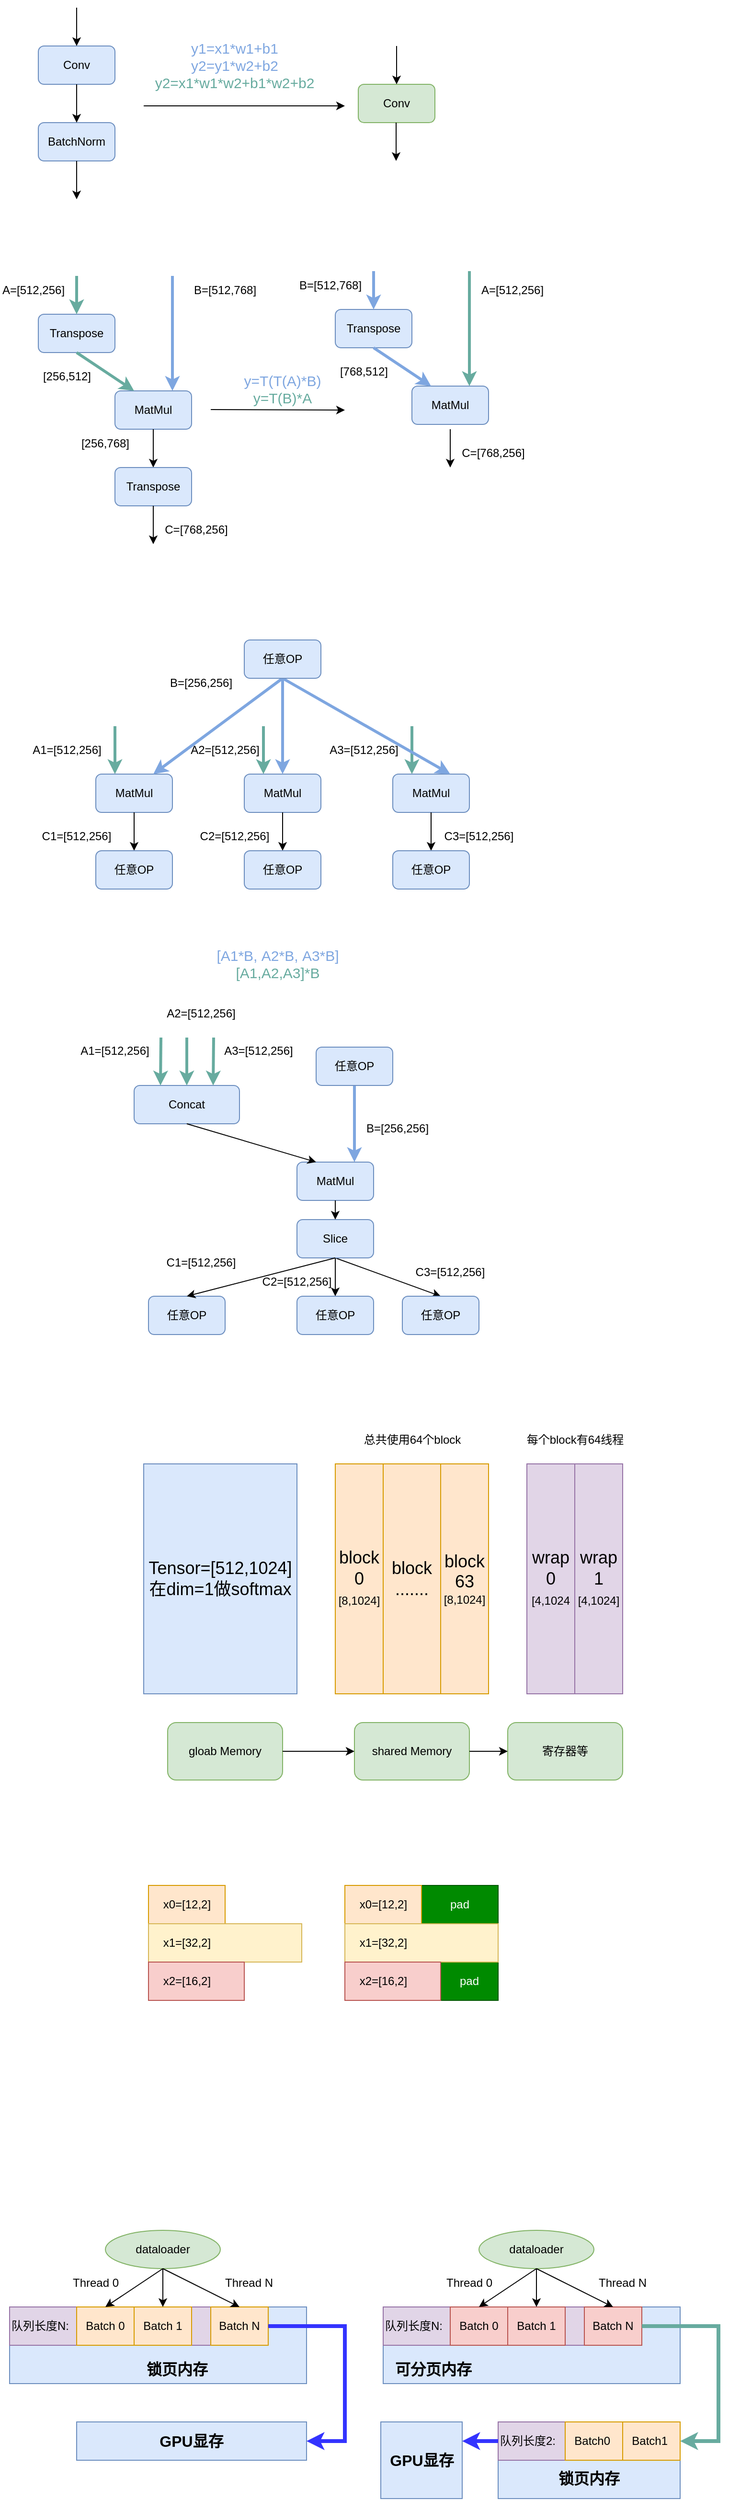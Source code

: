 <mxfile version="24.7.6">
  <diagram name="第 1 页" id="ZqgX4_-8nfEaSiUKN6Zx">
    <mxGraphModel dx="1050" dy="530" grid="1" gridSize="10" guides="1" tooltips="1" connect="1" arrows="1" fold="1" page="1" pageScale="1" pageWidth="827" pageHeight="1169" math="0" shadow="0">
      <root>
        <mxCell id="0" />
        <mxCell id="1" parent="0" />
        <mxCell id="45_28ugQ_Ss6l7HPSdLf-192" value="&lt;div&gt;&lt;b style=&quot;font-size: 16px;&quot;&gt;&lt;br&gt;&lt;/b&gt;&lt;/div&gt;&lt;b style=&quot;font-size: 16px;&quot;&gt;&lt;div&gt;&lt;b style=&quot;background-color: initial;&quot;&gt;&lt;br&gt;&lt;/b&gt;&lt;/div&gt;&lt;div&gt;&lt;b style=&quot;background-color: initial;&quot;&gt;锁页内存&lt;/b&gt;&lt;br&gt;&lt;/div&gt;&lt;/b&gt;" style="rounded=0;whiteSpace=wrap;html=1;fillColor=#dae8fc;strokeColor=#6c8ebf;" vertex="1" parent="1">
          <mxGeometry x="560" y="2600" width="190" height="80" as="geometry" />
        </mxCell>
        <mxCell id="45_28ugQ_Ss6l7HPSdLf-198" value="队列长度2:" style="rounded=0;whiteSpace=wrap;html=1;align=left;fillColor=#e1d5e7;strokeColor=#9673a6;" vertex="1" parent="1">
          <mxGeometry x="560" y="2600" width="190" height="40" as="geometry" />
        </mxCell>
        <mxCell id="45_28ugQ_Ss6l7HPSdLf-181" value="" style="rounded=0;whiteSpace=wrap;html=1;fillColor=#dae8fc;strokeColor=#6c8ebf;" vertex="1" parent="1">
          <mxGeometry x="440" y="2480" width="310" height="80" as="geometry" />
        </mxCell>
        <mxCell id="45_28ugQ_Ss6l7HPSdLf-197" value="队列长度N:" style="rounded=0;whiteSpace=wrap;html=1;align=left;fillColor=#e1d5e7;strokeColor=#9673a6;" vertex="1" parent="1">
          <mxGeometry x="440" y="2480" width="270" height="40" as="geometry" />
        </mxCell>
        <mxCell id="45_28ugQ_Ss6l7HPSdLf-170" value="" style="rounded=0;whiteSpace=wrap;html=1;fillColor=#dae8fc;strokeColor=#6c8ebf;" vertex="1" parent="1">
          <mxGeometry x="50" y="2480" width="310" height="80" as="geometry" />
        </mxCell>
        <mxCell id="45_28ugQ_Ss6l7HPSdLf-196" value="队列长度N:" style="rounded=0;whiteSpace=wrap;html=1;align=left;fillColor=#e1d5e7;strokeColor=#9673a6;" vertex="1" parent="1">
          <mxGeometry x="50" y="2480" width="270" height="40" as="geometry" />
        </mxCell>
        <mxCell id="45_28ugQ_Ss6l7HPSdLf-3" value="Conv" style="rounded=1;whiteSpace=wrap;html=1;fillColor=#dae8fc;strokeColor=#6c8ebf;" vertex="1" parent="1">
          <mxGeometry x="80" y="120" width="80" height="40" as="geometry" />
        </mxCell>
        <mxCell id="45_28ugQ_Ss6l7HPSdLf-4" value="BatchNorm" style="rounded=1;whiteSpace=wrap;html=1;fillColor=#dae8fc;strokeColor=#6c8ebf;" vertex="1" parent="1">
          <mxGeometry x="80" y="200" width="80" height="40" as="geometry" />
        </mxCell>
        <mxCell id="45_28ugQ_Ss6l7HPSdLf-6" value="" style="endArrow=classic;html=1;rounded=0;entryX=0.5;entryY=0;entryDx=0;entryDy=0;" edge="1" parent="1" target="45_28ugQ_Ss6l7HPSdLf-3">
          <mxGeometry width="50" height="50" relative="1" as="geometry">
            <mxPoint x="120" y="80" as="sourcePoint" />
            <mxPoint x="440" y="250" as="targetPoint" />
          </mxGeometry>
        </mxCell>
        <mxCell id="45_28ugQ_Ss6l7HPSdLf-7" value="" style="endArrow=classic;html=1;rounded=0;entryX=0.5;entryY=0;entryDx=0;entryDy=0;exitX=0.5;exitY=1;exitDx=0;exitDy=0;" edge="1" parent="1" source="45_28ugQ_Ss6l7HPSdLf-3" target="45_28ugQ_Ss6l7HPSdLf-4">
          <mxGeometry width="50" height="50" relative="1" as="geometry">
            <mxPoint x="130" y="90" as="sourcePoint" />
            <mxPoint x="130" y="130" as="targetPoint" />
          </mxGeometry>
        </mxCell>
        <mxCell id="45_28ugQ_Ss6l7HPSdLf-8" value="" style="endArrow=classic;html=1;rounded=0;exitX=0.5;exitY=1;exitDx=0;exitDy=0;" edge="1" parent="1" source="45_28ugQ_Ss6l7HPSdLf-4">
          <mxGeometry width="50" height="50" relative="1" as="geometry">
            <mxPoint x="130" y="170" as="sourcePoint" />
            <mxPoint x="120" y="280" as="targetPoint" />
          </mxGeometry>
        </mxCell>
        <mxCell id="45_28ugQ_Ss6l7HPSdLf-9" value="&lt;font color=&quot;#7ea6e0&quot; style=&quot;font-size: 15px;&quot;&gt;y1=x1*w1+b1&lt;/font&gt;&lt;div style=&quot;font-size: 15px;&quot;&gt;&lt;font color=&quot;#7ea6e0&quot; style=&quot;font-size: 15px;&quot;&gt;y2=y1*w2+b2&lt;/font&gt;&lt;/div&gt;&lt;div style=&quot;font-size: 15px;&quot;&gt;&lt;font color=&quot;#67ab9f&quot; style=&quot;font-size: 15px;&quot;&gt;y2=x1*w1*w2+b1*w2+b2&lt;/font&gt;&lt;/div&gt;" style="text;html=1;align=center;verticalAlign=middle;whiteSpace=wrap;rounded=0;" vertex="1" parent="1">
          <mxGeometry x="190" y="102.5" width="190" height="75" as="geometry" />
        </mxCell>
        <mxCell id="45_28ugQ_Ss6l7HPSdLf-10" value="" style="endArrow=classic;html=1;rounded=0;" edge="1" parent="1">
          <mxGeometry width="50" height="50" relative="1" as="geometry">
            <mxPoint x="190" y="182.5" as="sourcePoint" />
            <mxPoint x="400" y="182.5" as="targetPoint" />
          </mxGeometry>
        </mxCell>
        <mxCell id="45_28ugQ_Ss6l7HPSdLf-11" value="Conv" style="rounded=1;whiteSpace=wrap;html=1;fillColor=#d5e8d4;strokeColor=#82b366;" vertex="1" parent="1">
          <mxGeometry x="414" y="160" width="80" height="40" as="geometry" />
        </mxCell>
        <mxCell id="45_28ugQ_Ss6l7HPSdLf-12" value="" style="endArrow=classic;html=1;rounded=0;entryX=0.5;entryY=0;entryDx=0;entryDy=0;" edge="1" parent="1" target="45_28ugQ_Ss6l7HPSdLf-11">
          <mxGeometry width="50" height="50" relative="1" as="geometry">
            <mxPoint x="454" y="120" as="sourcePoint" />
            <mxPoint x="774" y="290" as="targetPoint" />
            <Array as="points" />
          </mxGeometry>
        </mxCell>
        <mxCell id="45_28ugQ_Ss6l7HPSdLf-13" value="" style="endArrow=classic;html=1;rounded=0;entryX=0.5;entryY=0;entryDx=0;entryDy=0;exitX=0.5;exitY=1;exitDx=0;exitDy=0;" edge="1" parent="1">
          <mxGeometry width="50" height="50" relative="1" as="geometry">
            <mxPoint x="453.5" y="200" as="sourcePoint" />
            <mxPoint x="453.5" y="240" as="targetPoint" />
          </mxGeometry>
        </mxCell>
        <mxCell id="45_28ugQ_Ss6l7HPSdLf-14" value="Transpose" style="rounded=1;whiteSpace=wrap;html=1;fillColor=#dae8fc;strokeColor=#6c8ebf;" vertex="1" parent="1">
          <mxGeometry x="80" y="400" width="80" height="40" as="geometry" />
        </mxCell>
        <mxCell id="45_28ugQ_Ss6l7HPSdLf-15" value="MatMul" style="rounded=1;whiteSpace=wrap;html=1;fillColor=#dae8fc;strokeColor=#6c8ebf;" vertex="1" parent="1">
          <mxGeometry x="160" y="480" width="80" height="40" as="geometry" />
        </mxCell>
        <mxCell id="45_28ugQ_Ss6l7HPSdLf-16" value="" style="endArrow=classic;html=1;rounded=0;entryX=0.5;entryY=0;entryDx=0;entryDy=0;strokeWidth=3;strokeColor=#67AB9F;" edge="1" parent="1" target="45_28ugQ_Ss6l7HPSdLf-14">
          <mxGeometry width="50" height="50" relative="1" as="geometry">
            <mxPoint x="120" y="360" as="sourcePoint" />
            <mxPoint x="110" y="320" as="targetPoint" />
          </mxGeometry>
        </mxCell>
        <mxCell id="45_28ugQ_Ss6l7HPSdLf-17" value="A=[512,256]" style="text;html=1;align=center;verticalAlign=middle;whiteSpace=wrap;rounded=0;" vertex="1" parent="1">
          <mxGeometry x="40" y="360" width="70" height="30" as="geometry" />
        </mxCell>
        <mxCell id="45_28ugQ_Ss6l7HPSdLf-18" value="" style="endArrow=classic;html=1;rounded=0;exitX=0.5;exitY=1;exitDx=0;exitDy=0;entryX=0.25;entryY=0;entryDx=0;entryDy=0;strokeWidth=3;strokeColor=#67AB9F;" edge="1" parent="1" source="45_28ugQ_Ss6l7HPSdLf-14" target="45_28ugQ_Ss6l7HPSdLf-15">
          <mxGeometry width="50" height="50" relative="1" as="geometry">
            <mxPoint x="390" y="500" as="sourcePoint" />
            <mxPoint x="440" y="450" as="targetPoint" />
          </mxGeometry>
        </mxCell>
        <mxCell id="45_28ugQ_Ss6l7HPSdLf-19" value="[256,512]" style="text;html=1;align=center;verticalAlign=middle;whiteSpace=wrap;rounded=0;" vertex="1" parent="1">
          <mxGeometry x="80" y="450" width="60" height="30" as="geometry" />
        </mxCell>
        <mxCell id="45_28ugQ_Ss6l7HPSdLf-20" value="" style="endArrow=classic;html=1;rounded=0;entryX=0.75;entryY=0;entryDx=0;entryDy=0;strokeWidth=3;strokeColor=#7EA6E0;" edge="1" parent="1" target="45_28ugQ_Ss6l7HPSdLf-15">
          <mxGeometry width="50" height="50" relative="1" as="geometry">
            <mxPoint x="220" y="360" as="sourcePoint" />
            <mxPoint x="440" y="450" as="targetPoint" />
          </mxGeometry>
        </mxCell>
        <mxCell id="45_28ugQ_Ss6l7HPSdLf-22" value="B=[512,768]" style="text;html=1;align=center;verticalAlign=middle;whiteSpace=wrap;rounded=0;" vertex="1" parent="1">
          <mxGeometry x="240" y="360" width="70" height="30" as="geometry" />
        </mxCell>
        <mxCell id="45_28ugQ_Ss6l7HPSdLf-23" value="" style="endArrow=classic;html=1;rounded=0;" edge="1" parent="1">
          <mxGeometry width="50" height="50" relative="1" as="geometry">
            <mxPoint x="200" y="520" as="sourcePoint" />
            <mxPoint x="200" y="560" as="targetPoint" />
          </mxGeometry>
        </mxCell>
        <mxCell id="45_28ugQ_Ss6l7HPSdLf-24" value="Transpose" style="rounded=1;whiteSpace=wrap;html=1;fillColor=#dae8fc;strokeColor=#6c8ebf;" vertex="1" parent="1">
          <mxGeometry x="160" y="560" width="80" height="40" as="geometry" />
        </mxCell>
        <mxCell id="45_28ugQ_Ss6l7HPSdLf-25" value="" style="endArrow=classic;html=1;rounded=0;exitX=0.5;exitY=1;exitDx=0;exitDy=0;" edge="1" parent="1" source="45_28ugQ_Ss6l7HPSdLf-24">
          <mxGeometry width="50" height="50" relative="1" as="geometry">
            <mxPoint x="130" y="370" as="sourcePoint" />
            <mxPoint x="200" y="640" as="targetPoint" />
          </mxGeometry>
        </mxCell>
        <mxCell id="45_28ugQ_Ss6l7HPSdLf-26" value="C=[768,256]" style="text;html=1;align=center;verticalAlign=middle;whiteSpace=wrap;rounded=0;" vertex="1" parent="1">
          <mxGeometry x="210" y="610" width="70" height="30" as="geometry" />
        </mxCell>
        <mxCell id="45_28ugQ_Ss6l7HPSdLf-27" value="[256,768]" style="text;html=1;align=center;verticalAlign=middle;whiteSpace=wrap;rounded=0;" vertex="1" parent="1">
          <mxGeometry x="120" y="520" width="60" height="30" as="geometry" />
        </mxCell>
        <mxCell id="45_28ugQ_Ss6l7HPSdLf-28" value="&lt;font color=&quot;#7ea6e0&quot;&gt;&lt;span style=&quot;font-size: 15px;&quot;&gt;y=T(T(A)*B)&lt;/span&gt;&lt;/font&gt;&lt;br&gt;&lt;div style=&quot;font-size: 15px;&quot;&gt;&lt;font color=&quot;#67ab9f&quot;&gt;y=T(B)*A&lt;/font&gt;&lt;/div&gt;" style="text;html=1;align=center;verticalAlign=middle;whiteSpace=wrap;rounded=0;" vertex="1" parent="1">
          <mxGeometry x="240" y="440" width="190" height="75" as="geometry" />
        </mxCell>
        <mxCell id="45_28ugQ_Ss6l7HPSdLf-29" value="" style="endArrow=classic;html=1;rounded=0;" edge="1" parent="1">
          <mxGeometry width="50" height="50" relative="1" as="geometry">
            <mxPoint x="260" y="499.5" as="sourcePoint" />
            <mxPoint x="400" y="500" as="targetPoint" />
          </mxGeometry>
        </mxCell>
        <mxCell id="45_28ugQ_Ss6l7HPSdLf-30" value="Transpose" style="rounded=1;whiteSpace=wrap;html=1;fillColor=#dae8fc;strokeColor=#6c8ebf;" vertex="1" parent="1">
          <mxGeometry x="390" y="395" width="80" height="40" as="geometry" />
        </mxCell>
        <mxCell id="45_28ugQ_Ss6l7HPSdLf-31" value="MatMul" style="rounded=1;whiteSpace=wrap;html=1;fillColor=#dae8fc;strokeColor=#6c8ebf;" vertex="1" parent="1">
          <mxGeometry x="470" y="475" width="80" height="40" as="geometry" />
        </mxCell>
        <mxCell id="45_28ugQ_Ss6l7HPSdLf-32" value="" style="endArrow=classic;html=1;rounded=0;entryX=0.5;entryY=0;entryDx=0;entryDy=0;strokeWidth=3;strokeColor=#7EA6E0;" edge="1" parent="1" target="45_28ugQ_Ss6l7HPSdLf-30">
          <mxGeometry width="50" height="50" relative="1" as="geometry">
            <mxPoint x="430" y="355" as="sourcePoint" />
            <mxPoint x="420" y="315" as="targetPoint" />
          </mxGeometry>
        </mxCell>
        <mxCell id="45_28ugQ_Ss6l7HPSdLf-33" value="B=[512,768]" style="text;html=1;align=center;verticalAlign=middle;whiteSpace=wrap;rounded=0;" vertex="1" parent="1">
          <mxGeometry x="350" y="355" width="70" height="30" as="geometry" />
        </mxCell>
        <mxCell id="45_28ugQ_Ss6l7HPSdLf-34" value="" style="endArrow=classic;html=1;rounded=0;exitX=0.5;exitY=1;exitDx=0;exitDy=0;entryX=0.25;entryY=0;entryDx=0;entryDy=0;strokeWidth=3;strokeColor=#7EA6E0;" edge="1" parent="1" source="45_28ugQ_Ss6l7HPSdLf-30" target="45_28ugQ_Ss6l7HPSdLf-31">
          <mxGeometry width="50" height="50" relative="1" as="geometry">
            <mxPoint x="700" y="495" as="sourcePoint" />
            <mxPoint x="750" y="445" as="targetPoint" />
          </mxGeometry>
        </mxCell>
        <mxCell id="45_28ugQ_Ss6l7HPSdLf-35" value="[768,512]" style="text;html=1;align=center;verticalAlign=middle;whiteSpace=wrap;rounded=0;" vertex="1" parent="1">
          <mxGeometry x="390" y="445" width="60" height="30" as="geometry" />
        </mxCell>
        <mxCell id="45_28ugQ_Ss6l7HPSdLf-36" value="" style="endArrow=classic;html=1;rounded=0;entryX=0.75;entryY=0;entryDx=0;entryDy=0;strokeWidth=3;strokeColor=#67AB9F;" edge="1" parent="1" target="45_28ugQ_Ss6l7HPSdLf-31">
          <mxGeometry width="50" height="50" relative="1" as="geometry">
            <mxPoint x="530" y="355" as="sourcePoint" />
            <mxPoint x="750" y="445" as="targetPoint" />
          </mxGeometry>
        </mxCell>
        <mxCell id="45_28ugQ_Ss6l7HPSdLf-37" value="A=[512,256]" style="text;html=1;align=center;verticalAlign=middle;whiteSpace=wrap;rounded=0;" vertex="1" parent="1">
          <mxGeometry x="540" y="360" width="70" height="30" as="geometry" />
        </mxCell>
        <mxCell id="45_28ugQ_Ss6l7HPSdLf-38" value="" style="endArrow=classic;html=1;rounded=0;exitX=0.5;exitY=1;exitDx=0;exitDy=0;" edge="1" parent="1">
          <mxGeometry width="50" height="50" relative="1" as="geometry">
            <mxPoint x="510" y="520" as="sourcePoint" />
            <mxPoint x="510" y="560" as="targetPoint" />
          </mxGeometry>
        </mxCell>
        <mxCell id="45_28ugQ_Ss6l7HPSdLf-39" value="C=[768,256]" style="text;html=1;align=center;verticalAlign=middle;whiteSpace=wrap;rounded=0;" vertex="1" parent="1">
          <mxGeometry x="520" y="530" width="70" height="30" as="geometry" />
        </mxCell>
        <mxCell id="45_28ugQ_Ss6l7HPSdLf-70" value="&lt;div style=&quot;font-size: 15px;&quot;&gt;&lt;font color=&quot;#7ea6e0&quot;&gt;[A1*B,&amp;nbsp;&lt;span style=&quot;background-color: initial;&quot;&gt;A2*B,&amp;nbsp;&lt;/span&gt;&lt;span style=&quot;background-color: initial;&quot;&gt;A3*B]&lt;/span&gt;&lt;/font&gt;&lt;/div&gt;&lt;div style=&quot;font-size: 15px;&quot;&gt;&lt;span style=&quot;background-color: initial;&quot;&gt;&lt;font color=&quot;#67ab9f&quot;&gt;[A1,A2,A3]*B&lt;/font&gt;&lt;/span&gt;&lt;/div&gt;" style="text;html=1;align=center;verticalAlign=middle;whiteSpace=wrap;rounded=0;" vertex="1" parent="1">
          <mxGeometry x="235" y="1040" width="190" height="75" as="geometry" />
        </mxCell>
        <mxCell id="45_28ugQ_Ss6l7HPSdLf-109" value="" style="group" vertex="1" connectable="0" parent="1">
          <mxGeometry x="70" y="740" width="510" height="260" as="geometry" />
        </mxCell>
        <mxCell id="45_28ugQ_Ss6l7HPSdLf-41" value="MatMul" style="rounded=1;whiteSpace=wrap;html=1;fillColor=#dae8fc;strokeColor=#6c8ebf;" vertex="1" parent="45_28ugQ_Ss6l7HPSdLf-109">
          <mxGeometry x="70" y="140" width="80" height="40" as="geometry" />
        </mxCell>
        <mxCell id="45_28ugQ_Ss6l7HPSdLf-42" value="" style="endArrow=classic;html=1;rounded=0;entryX=0.25;entryY=0;entryDx=0;entryDy=0;strokeWidth=3;strokeColor=#67AB9F;" edge="1" parent="45_28ugQ_Ss6l7HPSdLf-109" target="45_28ugQ_Ss6l7HPSdLf-41">
          <mxGeometry width="50" height="50" relative="1" as="geometry">
            <mxPoint x="90" y="90" as="sourcePoint" />
            <mxPoint x="350" y="110" as="targetPoint" />
          </mxGeometry>
        </mxCell>
        <mxCell id="45_28ugQ_Ss6l7HPSdLf-43" value="" style="endArrow=classic;html=1;rounded=0;entryX=0.75;entryY=0;entryDx=0;entryDy=0;strokeWidth=3;strokeColor=#7EA6E0;exitX=0.5;exitY=1;exitDx=0;exitDy=0;" edge="1" parent="45_28ugQ_Ss6l7HPSdLf-109" target="45_28ugQ_Ss6l7HPSdLf-41" source="45_28ugQ_Ss6l7HPSdLf-76">
          <mxGeometry width="50" height="50" relative="1" as="geometry">
            <mxPoint x="260" y="41" as="sourcePoint" />
            <mxPoint x="350" y="110" as="targetPoint" />
          </mxGeometry>
        </mxCell>
        <mxCell id="45_28ugQ_Ss6l7HPSdLf-44" value="A1=[512,256]" style="text;html=1;align=center;verticalAlign=middle;whiteSpace=wrap;rounded=0;" vertex="1" parent="45_28ugQ_Ss6l7HPSdLf-109">
          <mxGeometry y="100" width="80" height="30" as="geometry" />
        </mxCell>
        <mxCell id="45_28ugQ_Ss6l7HPSdLf-45" value="B=[256,256]" style="text;html=1;align=center;verticalAlign=middle;whiteSpace=wrap;rounded=0;" vertex="1" parent="45_28ugQ_Ss6l7HPSdLf-109">
          <mxGeometry x="140" y="30" width="80" height="30" as="geometry" />
        </mxCell>
        <mxCell id="45_28ugQ_Ss6l7HPSdLf-46" value="" style="endArrow=classic;html=1;rounded=0;exitX=0.5;exitY=1;exitDx=0;exitDy=0;" edge="1" parent="45_28ugQ_Ss6l7HPSdLf-109" source="45_28ugQ_Ss6l7HPSdLf-41">
          <mxGeometry width="50" height="50" relative="1" as="geometry">
            <mxPoint x="90" y="260" as="sourcePoint" />
            <mxPoint x="110" y="220" as="targetPoint" />
          </mxGeometry>
        </mxCell>
        <mxCell id="45_28ugQ_Ss6l7HPSdLf-54" value="C1=[512,256]" style="text;html=1;align=center;verticalAlign=middle;whiteSpace=wrap;rounded=0;" vertex="1" parent="45_28ugQ_Ss6l7HPSdLf-109">
          <mxGeometry x="10" y="190" width="80" height="30" as="geometry" />
        </mxCell>
        <mxCell id="45_28ugQ_Ss6l7HPSdLf-56" value="MatMul" style="rounded=1;whiteSpace=wrap;html=1;fillColor=#dae8fc;strokeColor=#6c8ebf;" vertex="1" parent="45_28ugQ_Ss6l7HPSdLf-109">
          <mxGeometry x="225" y="140" width="80" height="40" as="geometry" />
        </mxCell>
        <mxCell id="45_28ugQ_Ss6l7HPSdLf-57" value="" style="endArrow=classic;html=1;rounded=0;entryX=0.25;entryY=0;entryDx=0;entryDy=0;strokeWidth=3;strokeColor=#67AB9F;" edge="1" parent="45_28ugQ_Ss6l7HPSdLf-109" target="45_28ugQ_Ss6l7HPSdLf-56">
          <mxGeometry width="50" height="50" relative="1" as="geometry">
            <mxPoint x="245" y="90" as="sourcePoint" />
            <mxPoint x="505" y="110" as="targetPoint" />
          </mxGeometry>
        </mxCell>
        <mxCell id="45_28ugQ_Ss6l7HPSdLf-58" value="" style="endArrow=classic;html=1;rounded=0;strokeWidth=3;strokeColor=#7EA6E0;exitX=0.5;exitY=1;exitDx=0;exitDy=0;entryX=0.5;entryY=0;entryDx=0;entryDy=0;" edge="1" parent="45_28ugQ_Ss6l7HPSdLf-109" target="45_28ugQ_Ss6l7HPSdLf-56" source="45_28ugQ_Ss6l7HPSdLf-76">
          <mxGeometry width="50" height="50" relative="1" as="geometry">
            <mxPoint x="285" y="90" as="sourcePoint" />
            <mxPoint x="280" y="130" as="targetPoint" />
          </mxGeometry>
        </mxCell>
        <mxCell id="45_28ugQ_Ss6l7HPSdLf-59" value="A2=[512,256]" style="text;html=1;align=center;verticalAlign=middle;whiteSpace=wrap;rounded=0;" vertex="1" parent="45_28ugQ_Ss6l7HPSdLf-109">
          <mxGeometry x="165" y="100" width="80" height="30" as="geometry" />
        </mxCell>
        <mxCell id="45_28ugQ_Ss6l7HPSdLf-61" value="" style="endArrow=classic;html=1;rounded=0;exitX=0.5;exitY=1;exitDx=0;exitDy=0;" edge="1" parent="45_28ugQ_Ss6l7HPSdLf-109" source="45_28ugQ_Ss6l7HPSdLf-56">
          <mxGeometry width="50" height="50" relative="1" as="geometry">
            <mxPoint x="245" y="260" as="sourcePoint" />
            <mxPoint x="265" y="220" as="targetPoint" />
          </mxGeometry>
        </mxCell>
        <mxCell id="45_28ugQ_Ss6l7HPSdLf-62" value="C2=[512,256]" style="text;html=1;align=center;verticalAlign=middle;whiteSpace=wrap;rounded=0;" vertex="1" parent="45_28ugQ_Ss6l7HPSdLf-109">
          <mxGeometry x="175" y="190" width="80" height="30" as="geometry" />
        </mxCell>
        <mxCell id="45_28ugQ_Ss6l7HPSdLf-63" value="MatMul" style="rounded=1;whiteSpace=wrap;html=1;fillColor=#dae8fc;strokeColor=#6c8ebf;" vertex="1" parent="45_28ugQ_Ss6l7HPSdLf-109">
          <mxGeometry x="380" y="140" width="80" height="40" as="geometry" />
        </mxCell>
        <mxCell id="45_28ugQ_Ss6l7HPSdLf-64" value="" style="endArrow=classic;html=1;rounded=0;entryX=0.25;entryY=0;entryDx=0;entryDy=0;strokeWidth=3;strokeColor=#67AB9F;" edge="1" parent="45_28ugQ_Ss6l7HPSdLf-109" target="45_28ugQ_Ss6l7HPSdLf-63">
          <mxGeometry width="50" height="50" relative="1" as="geometry">
            <mxPoint x="400" y="90" as="sourcePoint" />
            <mxPoint x="660" y="110" as="targetPoint" />
          </mxGeometry>
        </mxCell>
        <mxCell id="45_28ugQ_Ss6l7HPSdLf-65" value="" style="endArrow=classic;html=1;rounded=0;entryX=0.75;entryY=0;entryDx=0;entryDy=0;strokeWidth=3;strokeColor=#7EA6E0;exitX=0.5;exitY=1;exitDx=0;exitDy=0;" edge="1" parent="45_28ugQ_Ss6l7HPSdLf-109" target="45_28ugQ_Ss6l7HPSdLf-63" source="45_28ugQ_Ss6l7HPSdLf-76">
          <mxGeometry width="50" height="50" relative="1" as="geometry">
            <mxPoint x="450" y="90" as="sourcePoint" />
            <mxPoint x="670" y="110" as="targetPoint" />
          </mxGeometry>
        </mxCell>
        <mxCell id="45_28ugQ_Ss6l7HPSdLf-66" value="A3=[512,256]" style="text;html=1;align=center;verticalAlign=middle;whiteSpace=wrap;rounded=0;" vertex="1" parent="45_28ugQ_Ss6l7HPSdLf-109">
          <mxGeometry x="310" y="100" width="80" height="30" as="geometry" />
        </mxCell>
        <mxCell id="45_28ugQ_Ss6l7HPSdLf-68" value="" style="endArrow=classic;html=1;rounded=0;exitX=0.5;exitY=1;exitDx=0;exitDy=0;entryX=0.5;entryY=0;entryDx=0;entryDy=0;" edge="1" parent="45_28ugQ_Ss6l7HPSdLf-109" source="45_28ugQ_Ss6l7HPSdLf-63" target="45_28ugQ_Ss6l7HPSdLf-75">
          <mxGeometry width="50" height="50" relative="1" as="geometry">
            <mxPoint x="410" y="260" as="sourcePoint" />
            <mxPoint x="430" y="220" as="targetPoint" />
          </mxGeometry>
        </mxCell>
        <mxCell id="45_28ugQ_Ss6l7HPSdLf-69" value="C3=[512,256]" style="text;html=1;align=center;verticalAlign=middle;whiteSpace=wrap;rounded=0;" vertex="1" parent="45_28ugQ_Ss6l7HPSdLf-109">
          <mxGeometry x="430" y="190" width="80" height="30" as="geometry" />
        </mxCell>
        <mxCell id="45_28ugQ_Ss6l7HPSdLf-72" value="任意OP" style="rounded=1;whiteSpace=wrap;html=1;fillColor=#dae8fc;strokeColor=#6c8ebf;" vertex="1" parent="45_28ugQ_Ss6l7HPSdLf-109">
          <mxGeometry x="70" y="220" width="80" height="40" as="geometry" />
        </mxCell>
        <mxCell id="45_28ugQ_Ss6l7HPSdLf-74" value="任意OP" style="rounded=1;whiteSpace=wrap;html=1;fillColor=#dae8fc;strokeColor=#6c8ebf;" vertex="1" parent="45_28ugQ_Ss6l7HPSdLf-109">
          <mxGeometry x="225" y="220" width="80" height="40" as="geometry" />
        </mxCell>
        <mxCell id="45_28ugQ_Ss6l7HPSdLf-75" value="任意OP" style="rounded=1;whiteSpace=wrap;html=1;fillColor=#dae8fc;strokeColor=#6c8ebf;" vertex="1" parent="45_28ugQ_Ss6l7HPSdLf-109">
          <mxGeometry x="380" y="220" width="80" height="40" as="geometry" />
        </mxCell>
        <mxCell id="45_28ugQ_Ss6l7HPSdLf-76" value="任意OP" style="rounded=1;whiteSpace=wrap;html=1;fillColor=#dae8fc;strokeColor=#6c8ebf;" vertex="1" parent="45_28ugQ_Ss6l7HPSdLf-109">
          <mxGeometry x="225" width="80" height="40" as="geometry" />
        </mxCell>
        <mxCell id="45_28ugQ_Ss6l7HPSdLf-110" value="" style="group" vertex="1" connectable="0" parent="1">
          <mxGeometry x="120" y="1115" width="430" height="350" as="geometry" />
        </mxCell>
        <mxCell id="45_28ugQ_Ss6l7HPSdLf-79" value="Concat" style="rounded=1;whiteSpace=wrap;html=1;fillColor=#dae8fc;strokeColor=#6c8ebf;" vertex="1" parent="45_28ugQ_Ss6l7HPSdLf-110">
          <mxGeometry x="60" y="90" width="110" height="40" as="geometry" />
        </mxCell>
        <mxCell id="45_28ugQ_Ss6l7HPSdLf-80" value="" style="endArrow=classic;html=1;rounded=0;entryX=0.25;entryY=0;entryDx=0;entryDy=0;strokeWidth=3;strokeColor=#67AB9F;" edge="1" parent="45_28ugQ_Ss6l7HPSdLf-110" target="45_28ugQ_Ss6l7HPSdLf-79">
          <mxGeometry width="50" height="50" relative="1" as="geometry">
            <mxPoint x="88" y="40" as="sourcePoint" />
            <mxPoint x="380" y="130" as="targetPoint" />
          </mxGeometry>
        </mxCell>
        <mxCell id="45_28ugQ_Ss6l7HPSdLf-82" value="A1=[512,256]" style="text;html=1;align=center;verticalAlign=middle;whiteSpace=wrap;rounded=0;" vertex="1" parent="45_28ugQ_Ss6l7HPSdLf-110">
          <mxGeometry y="39" width="80" height="30" as="geometry" />
        </mxCell>
        <mxCell id="45_28ugQ_Ss6l7HPSdLf-83" value="B=[256,256]" style="text;html=1;align=center;verticalAlign=middle;whiteSpace=wrap;rounded=0;" vertex="1" parent="45_28ugQ_Ss6l7HPSdLf-110">
          <mxGeometry x="295" y="120" width="80" height="30" as="geometry" />
        </mxCell>
        <mxCell id="45_28ugQ_Ss6l7HPSdLf-85" value="C1=[512,256]" style="text;html=1;align=center;verticalAlign=middle;whiteSpace=wrap;rounded=0;" vertex="1" parent="45_28ugQ_Ss6l7HPSdLf-110">
          <mxGeometry x="90" y="260" width="80" height="30" as="geometry" />
        </mxCell>
        <mxCell id="45_28ugQ_Ss6l7HPSdLf-87" value="" style="endArrow=classic;html=1;rounded=0;entryX=0.5;entryY=0;entryDx=0;entryDy=0;strokeWidth=3;strokeColor=#67AB9F;" edge="1" parent="45_28ugQ_Ss6l7HPSdLf-110" target="45_28ugQ_Ss6l7HPSdLf-79">
          <mxGeometry width="50" height="50" relative="1" as="geometry">
            <mxPoint x="115" y="40" as="sourcePoint" />
            <mxPoint x="275" y="160" as="targetPoint" />
          </mxGeometry>
        </mxCell>
        <mxCell id="45_28ugQ_Ss6l7HPSdLf-89" value="A2=[512,256]" style="text;html=1;align=center;verticalAlign=middle;whiteSpace=wrap;rounded=0;" vertex="1" parent="45_28ugQ_Ss6l7HPSdLf-110">
          <mxGeometry x="90" width="80" height="30" as="geometry" />
        </mxCell>
        <mxCell id="45_28ugQ_Ss6l7HPSdLf-90" value="" style="endArrow=classic;html=1;rounded=0;exitX=0.5;exitY=1;exitDx=0;exitDy=0;entryX=0.5;entryY=0;entryDx=0;entryDy=0;" edge="1" parent="45_28ugQ_Ss6l7HPSdLf-110" source="45_28ugQ_Ss6l7HPSdLf-92" target="45_28ugQ_Ss6l7HPSdLf-99">
          <mxGeometry width="50" height="50" relative="1" as="geometry">
            <mxPoint x="285" y="290" as="sourcePoint" />
            <mxPoint x="285" y="330" as="targetPoint" />
          </mxGeometry>
        </mxCell>
        <mxCell id="45_28ugQ_Ss6l7HPSdLf-91" value="C2=[512,256]" style="text;html=1;align=center;verticalAlign=middle;whiteSpace=wrap;rounded=0;" vertex="1" parent="45_28ugQ_Ss6l7HPSdLf-110">
          <mxGeometry x="190" y="280" width="80" height="30" as="geometry" />
        </mxCell>
        <mxCell id="45_28ugQ_Ss6l7HPSdLf-93" value="" style="endArrow=classic;html=1;rounded=0;strokeWidth=3;strokeColor=#67AB9F;entryX=0.75;entryY=0;entryDx=0;entryDy=0;" edge="1" parent="45_28ugQ_Ss6l7HPSdLf-110" target="45_28ugQ_Ss6l7HPSdLf-79">
          <mxGeometry width="50" height="50" relative="1" as="geometry">
            <mxPoint x="143" y="40" as="sourcePoint" />
            <mxPoint x="440" y="160" as="targetPoint" />
          </mxGeometry>
        </mxCell>
        <mxCell id="45_28ugQ_Ss6l7HPSdLf-94" value="" style="endArrow=classic;html=1;rounded=0;entryX=0.75;entryY=0;entryDx=0;entryDy=0;strokeWidth=3;strokeColor=#7EA6E0;exitX=0.5;exitY=1;exitDx=0;exitDy=0;" edge="1" parent="45_28ugQ_Ss6l7HPSdLf-110" source="45_28ugQ_Ss6l7HPSdLf-101" target="45_28ugQ_Ss6l7HPSdLf-102">
          <mxGeometry width="50" height="50" relative="1" as="geometry">
            <mxPoint x="480" y="110" as="sourcePoint" />
            <mxPoint x="700" y="130" as="targetPoint" />
          </mxGeometry>
        </mxCell>
        <mxCell id="45_28ugQ_Ss6l7HPSdLf-95" value="A3=[512,256]" style="text;html=1;align=center;verticalAlign=middle;whiteSpace=wrap;rounded=0;" vertex="1" parent="45_28ugQ_Ss6l7HPSdLf-110">
          <mxGeometry x="150" y="39" width="80" height="30" as="geometry" />
        </mxCell>
        <mxCell id="45_28ugQ_Ss6l7HPSdLf-96" value="" style="endArrow=classic;html=1;rounded=0;exitX=0.5;exitY=1;exitDx=0;exitDy=0;entryX=0.5;entryY=0;entryDx=0;entryDy=0;" edge="1" parent="45_28ugQ_Ss6l7HPSdLf-110" source="45_28ugQ_Ss6l7HPSdLf-92" target="45_28ugQ_Ss6l7HPSdLf-100">
          <mxGeometry width="50" height="50" relative="1" as="geometry">
            <mxPoint x="430" y="370" as="sourcePoint" />
            <mxPoint x="450" y="330" as="targetPoint" />
          </mxGeometry>
        </mxCell>
        <mxCell id="45_28ugQ_Ss6l7HPSdLf-97" value="C3=[512,256]" style="text;html=1;align=center;verticalAlign=middle;whiteSpace=wrap;rounded=0;" vertex="1" parent="45_28ugQ_Ss6l7HPSdLf-110">
          <mxGeometry x="350" y="270" width="80" height="30" as="geometry" />
        </mxCell>
        <mxCell id="45_28ugQ_Ss6l7HPSdLf-98" value="任意OP" style="rounded=1;whiteSpace=wrap;html=1;fillColor=#dae8fc;strokeColor=#6c8ebf;" vertex="1" parent="45_28ugQ_Ss6l7HPSdLf-110">
          <mxGeometry x="75" y="310" width="80" height="40" as="geometry" />
        </mxCell>
        <mxCell id="45_28ugQ_Ss6l7HPSdLf-99" value="任意OP" style="rounded=1;whiteSpace=wrap;html=1;fillColor=#dae8fc;strokeColor=#6c8ebf;" vertex="1" parent="45_28ugQ_Ss6l7HPSdLf-110">
          <mxGeometry x="230" y="310" width="80" height="40" as="geometry" />
        </mxCell>
        <mxCell id="45_28ugQ_Ss6l7HPSdLf-100" value="任意OP" style="rounded=1;whiteSpace=wrap;html=1;fillColor=#dae8fc;strokeColor=#6c8ebf;" vertex="1" parent="45_28ugQ_Ss6l7HPSdLf-110">
          <mxGeometry x="340" y="310" width="80" height="40" as="geometry" />
        </mxCell>
        <mxCell id="45_28ugQ_Ss6l7HPSdLf-101" value="任意OP" style="rounded=1;whiteSpace=wrap;html=1;fillColor=#dae8fc;strokeColor=#6c8ebf;" vertex="1" parent="45_28ugQ_Ss6l7HPSdLf-110">
          <mxGeometry x="250" y="50" width="80" height="40" as="geometry" />
        </mxCell>
        <mxCell id="45_28ugQ_Ss6l7HPSdLf-102" value="MatMul" style="rounded=1;whiteSpace=wrap;html=1;fillColor=#dae8fc;strokeColor=#6c8ebf;" vertex="1" parent="45_28ugQ_Ss6l7HPSdLf-110">
          <mxGeometry x="230" y="170" width="80" height="40" as="geometry" />
        </mxCell>
        <mxCell id="45_28ugQ_Ss6l7HPSdLf-92" value="Slice" style="rounded=1;whiteSpace=wrap;html=1;fillColor=#dae8fc;strokeColor=#6c8ebf;" vertex="1" parent="45_28ugQ_Ss6l7HPSdLf-110">
          <mxGeometry x="230" y="230" width="80" height="40" as="geometry" />
        </mxCell>
        <mxCell id="45_28ugQ_Ss6l7HPSdLf-104" value="" style="endArrow=classic;html=1;rounded=0;exitX=0.5;exitY=1;exitDx=0;exitDy=0;entryX=0.25;entryY=0;entryDx=0;entryDy=0;" edge="1" parent="45_28ugQ_Ss6l7HPSdLf-110" source="45_28ugQ_Ss6l7HPSdLf-79" target="45_28ugQ_Ss6l7HPSdLf-102">
          <mxGeometry width="50" height="50" relative="1" as="geometry">
            <mxPoint x="130" y="220" as="sourcePoint" />
            <mxPoint x="180" y="170" as="targetPoint" />
          </mxGeometry>
        </mxCell>
        <mxCell id="45_28ugQ_Ss6l7HPSdLf-106" value="" style="endArrow=classic;html=1;rounded=0;exitX=0.5;exitY=1;exitDx=0;exitDy=0;entryX=0.5;entryY=0;entryDx=0;entryDy=0;" edge="1" parent="45_28ugQ_Ss6l7HPSdLf-110" source="45_28ugQ_Ss6l7HPSdLf-102" target="45_28ugQ_Ss6l7HPSdLf-92">
          <mxGeometry width="50" height="50" relative="1" as="geometry">
            <mxPoint x="450" y="250" as="sourcePoint" />
            <mxPoint x="500" y="200" as="targetPoint" />
          </mxGeometry>
        </mxCell>
        <mxCell id="45_28ugQ_Ss6l7HPSdLf-108" value="" style="endArrow=classic;html=1;rounded=0;entryX=0.5;entryY=0;entryDx=0;entryDy=0;" edge="1" parent="45_28ugQ_Ss6l7HPSdLf-110" target="45_28ugQ_Ss6l7HPSdLf-98">
          <mxGeometry width="50" height="50" relative="1" as="geometry">
            <mxPoint x="270" y="270" as="sourcePoint" />
            <mxPoint x="100" y="280" as="targetPoint" />
          </mxGeometry>
        </mxCell>
        <mxCell id="45_28ugQ_Ss6l7HPSdLf-137" value="" style="group" vertex="1" connectable="0" parent="1">
          <mxGeometry x="190" y="1560" width="510" height="370" as="geometry" />
        </mxCell>
        <mxCell id="45_28ugQ_Ss6l7HPSdLf-113" value="&lt;font style=&quot;font-size: 18px;&quot;&gt;Tensor=[512,1024]&lt;/font&gt;&lt;div style=&quot;font-size: 18px;&quot;&gt;&lt;font style=&quot;font-size: 18px;&quot;&gt;在dim=1做softmax&lt;/font&gt;&lt;/div&gt;" style="rounded=0;whiteSpace=wrap;html=1;fillColor=#dae8fc;strokeColor=#6c8ebf;" vertex="1" parent="45_28ugQ_Ss6l7HPSdLf-137">
          <mxGeometry y="40" width="160" height="240" as="geometry" />
        </mxCell>
        <mxCell id="45_28ugQ_Ss6l7HPSdLf-114" value="" style="rounded=0;whiteSpace=wrap;html=1;fillColor=#dae8fc;strokeColor=#6c8ebf;" vertex="1" parent="45_28ugQ_Ss6l7HPSdLf-137">
          <mxGeometry x="200" y="40" width="160" height="240" as="geometry" />
        </mxCell>
        <mxCell id="45_28ugQ_Ss6l7HPSdLf-115" value="&lt;font style=&quot;font-size: 18px;&quot;&gt;block&lt;/font&gt;&lt;div style=&quot;font-size: 18px;&quot;&gt;&lt;font style=&quot;font-size: 18px;&quot;&gt;0&lt;/font&gt;&lt;/div&gt;&lt;div style=&quot;font-size: 18px;&quot;&gt;&lt;font style=&quot;font-size: 18px;&quot;&gt;&lt;span style=&quot;font-size: 12px;&quot;&gt;[8,1024]&lt;/span&gt;&lt;br&gt;&lt;/font&gt;&lt;/div&gt;" style="rounded=0;whiteSpace=wrap;html=1;fillColor=#ffe6cc;strokeColor=#d79b00;" vertex="1" parent="45_28ugQ_Ss6l7HPSdLf-137">
          <mxGeometry x="200" y="40" width="50" height="240" as="geometry" />
        </mxCell>
        <mxCell id="45_28ugQ_Ss6l7HPSdLf-120" value="&lt;font style=&quot;font-size: 18px;&quot;&gt;block&lt;/font&gt;&lt;div style=&quot;font-size: 18px;&quot;&gt;&lt;font style=&quot;font-size: 18px;&quot;&gt;63&lt;/font&gt;&lt;/div&gt;&lt;div style=&quot;&quot;&gt;&lt;font style=&quot;font-size: 12px;&quot;&gt;[8,1024]&lt;/font&gt;&lt;/div&gt;" style="rounded=0;whiteSpace=wrap;html=1;fillColor=#ffe6cc;strokeColor=#d79b00;" vertex="1" parent="45_28ugQ_Ss6l7HPSdLf-137">
          <mxGeometry x="310" y="40" width="50" height="240" as="geometry" />
        </mxCell>
        <mxCell id="45_28ugQ_Ss6l7HPSdLf-121" value="&lt;font style=&quot;font-size: 18px;&quot;&gt;block&lt;/font&gt;&lt;div style=&quot;font-size: 18px;&quot;&gt;&lt;font style=&quot;font-size: 18px;&quot;&gt;.......&lt;/font&gt;&lt;/div&gt;" style="rounded=0;whiteSpace=wrap;html=1;fillColor=#ffe6cc;strokeColor=#d79b00;" vertex="1" parent="45_28ugQ_Ss6l7HPSdLf-137">
          <mxGeometry x="250" y="40" width="60" height="240" as="geometry" />
        </mxCell>
        <mxCell id="45_28ugQ_Ss6l7HPSdLf-126" value="&lt;div style=&quot;font-size: 18px;&quot;&gt;&lt;br&gt;&lt;/div&gt;" style="rounded=0;whiteSpace=wrap;html=1;fillColor=#ffe6cc;strokeColor=#d79b00;" vertex="1" parent="45_28ugQ_Ss6l7HPSdLf-137">
          <mxGeometry x="400" y="40" width="100" height="240" as="geometry" />
        </mxCell>
        <mxCell id="45_28ugQ_Ss6l7HPSdLf-127" value="&lt;span style=&quot;font-size: 18px;&quot;&gt;wrap&lt;/span&gt;&lt;br&gt;&lt;div style=&quot;font-size: 18px;&quot;&gt;1&lt;/div&gt;&lt;div style=&quot;font-size: 18px;&quot;&gt;&lt;span style=&quot;font-size: 12px;&quot;&gt;[4,1024]&lt;/span&gt;&lt;br&gt;&lt;/div&gt;" style="rounded=0;whiteSpace=wrap;html=1;fillColor=#e1d5e7;strokeColor=#9673a6;" vertex="1" parent="45_28ugQ_Ss6l7HPSdLf-137">
          <mxGeometry x="450" y="40" width="50" height="240" as="geometry" />
        </mxCell>
        <mxCell id="45_28ugQ_Ss6l7HPSdLf-128" value="gloab Memory" style="rounded=1;whiteSpace=wrap;html=1;fillColor=#d5e8d4;strokeColor=#82b366;" vertex="1" parent="45_28ugQ_Ss6l7HPSdLf-137">
          <mxGeometry x="25" y="310" width="120" height="60" as="geometry" />
        </mxCell>
        <mxCell id="45_28ugQ_Ss6l7HPSdLf-129" value="shared Memory" style="rounded=1;whiteSpace=wrap;html=1;fillColor=#d5e8d4;strokeColor=#82b366;" vertex="1" parent="45_28ugQ_Ss6l7HPSdLf-137">
          <mxGeometry x="220" y="310" width="120" height="60" as="geometry" />
        </mxCell>
        <mxCell id="45_28ugQ_Ss6l7HPSdLf-130" value="寄存器等" style="rounded=1;whiteSpace=wrap;html=1;fillColor=#d5e8d4;strokeColor=#82b366;" vertex="1" parent="45_28ugQ_Ss6l7HPSdLf-137">
          <mxGeometry x="380" y="310" width="120" height="60" as="geometry" />
        </mxCell>
        <mxCell id="45_28ugQ_Ss6l7HPSdLf-131" value="" style="endArrow=classic;html=1;rounded=0;entryX=0;entryY=0.5;entryDx=0;entryDy=0;exitX=1;exitY=0.5;exitDx=0;exitDy=0;" edge="1" parent="45_28ugQ_Ss6l7HPSdLf-137" source="45_28ugQ_Ss6l7HPSdLf-128" target="45_28ugQ_Ss6l7HPSdLf-129">
          <mxGeometry width="50" height="50" relative="1" as="geometry">
            <mxPoint x="-130" y="340" as="sourcePoint" />
            <mxPoint x="-80" y="290" as="targetPoint" />
          </mxGeometry>
        </mxCell>
        <mxCell id="45_28ugQ_Ss6l7HPSdLf-132" value="" style="endArrow=classic;html=1;rounded=0;entryX=0;entryY=0.5;entryDx=0;entryDy=0;exitX=1;exitY=0.5;exitDx=0;exitDy=0;" edge="1" parent="45_28ugQ_Ss6l7HPSdLf-137" source="45_28ugQ_Ss6l7HPSdLf-129" target="45_28ugQ_Ss6l7HPSdLf-130">
          <mxGeometry width="50" height="50" relative="1" as="geometry">
            <mxPoint x="130" y="350" as="sourcePoint" />
            <mxPoint x="220" y="350" as="targetPoint" />
          </mxGeometry>
        </mxCell>
        <mxCell id="45_28ugQ_Ss6l7HPSdLf-133" value="&lt;span style=&quot;font-size: 18px;&quot;&gt;wrap&lt;/span&gt;&lt;div&gt;&lt;span style=&quot;font-size: 18px;&quot;&gt;0&lt;br&gt;&lt;/span&gt;&lt;div style=&quot;font-size: 18px;&quot;&gt;&lt;span style=&quot;font-size: 12px;&quot;&gt;[4,1024&lt;/span&gt;&lt;br&gt;&lt;/div&gt;&lt;/div&gt;" style="rounded=0;whiteSpace=wrap;html=1;fillColor=#e1d5e7;strokeColor=#9673a6;" vertex="1" parent="45_28ugQ_Ss6l7HPSdLf-137">
          <mxGeometry x="400" y="40" width="50" height="240" as="geometry" />
        </mxCell>
        <mxCell id="45_28ugQ_Ss6l7HPSdLf-135" value="总共使用64个block" style="text;html=1;align=center;verticalAlign=middle;resizable=0;points=[];autosize=1;strokeColor=none;fillColor=none;" vertex="1" parent="45_28ugQ_Ss6l7HPSdLf-137">
          <mxGeometry x="220" width="120" height="30" as="geometry" />
        </mxCell>
        <mxCell id="45_28ugQ_Ss6l7HPSdLf-136" value="每个block有64线程" style="text;html=1;align=center;verticalAlign=middle;resizable=0;points=[];autosize=1;strokeColor=none;fillColor=none;" vertex="1" parent="45_28ugQ_Ss6l7HPSdLf-137">
          <mxGeometry x="390" width="120" height="30" as="geometry" />
        </mxCell>
        <mxCell id="45_28ugQ_Ss6l7HPSdLf-164" value="" style="group" vertex="1" connectable="0" parent="1">
          <mxGeometry x="195" y="2040" width="160" height="120" as="geometry" />
        </mxCell>
        <mxCell id="45_28ugQ_Ss6l7HPSdLf-147" value="&amp;nbsp; &amp;nbsp;&amp;nbsp;x0=[12,2]" style="rounded=0;whiteSpace=wrap;html=1;align=left;fillColor=#ffe6cc;strokeColor=#d79b00;" vertex="1" parent="45_28ugQ_Ss6l7HPSdLf-164">
          <mxGeometry width="80" height="40" as="geometry" />
        </mxCell>
        <mxCell id="45_28ugQ_Ss6l7HPSdLf-148" value="&amp;nbsp; &amp;nbsp;&amp;nbsp;x1=[32,2]" style="rounded=0;whiteSpace=wrap;html=1;align=left;fillColor=#fff2cc;strokeColor=#d6b656;" vertex="1" parent="45_28ugQ_Ss6l7HPSdLf-164">
          <mxGeometry y="40" width="160" height="40" as="geometry" />
        </mxCell>
        <mxCell id="45_28ugQ_Ss6l7HPSdLf-149" value="&amp;nbsp; &amp;nbsp; x2=[16,2]" style="rounded=0;whiteSpace=wrap;html=1;align=left;fillColor=#f8cecc;strokeColor=#b85450;" vertex="1" parent="45_28ugQ_Ss6l7HPSdLf-164">
          <mxGeometry y="80" width="100" height="40" as="geometry" />
        </mxCell>
        <mxCell id="45_28ugQ_Ss6l7HPSdLf-165" value="" style="group" vertex="1" connectable="0" parent="1">
          <mxGeometry x="400" y="2040" width="160" height="120" as="geometry" />
        </mxCell>
        <mxCell id="45_28ugQ_Ss6l7HPSdLf-158" value="" style="rounded=0;whiteSpace=wrap;html=1;" vertex="1" parent="45_28ugQ_Ss6l7HPSdLf-165">
          <mxGeometry width="160" height="120" as="geometry" />
        </mxCell>
        <mxCell id="45_28ugQ_Ss6l7HPSdLf-159" value="pad" style="rounded=0;whiteSpace=wrap;html=1;align=center;fillColor=#008a00;strokeColor=#005700;fontColor=#ffffff;" vertex="1" parent="45_28ugQ_Ss6l7HPSdLf-165">
          <mxGeometry x="80" width="80" height="40" as="geometry" />
        </mxCell>
        <mxCell id="45_28ugQ_Ss6l7HPSdLf-160" value="pad" style="rounded=0;whiteSpace=wrap;html=1;align=center;fillColor=#008a00;strokeColor=#005700;fontColor=#ffffff;" vertex="1" parent="45_28ugQ_Ss6l7HPSdLf-165">
          <mxGeometry x="100" y="80" width="60" height="40" as="geometry" />
        </mxCell>
        <mxCell id="45_28ugQ_Ss6l7HPSdLf-161" value="&amp;nbsp; &amp;nbsp;&amp;nbsp;x0=[12,2]" style="rounded=0;whiteSpace=wrap;html=1;align=left;fillColor=#ffe6cc;strokeColor=#d79b00;" vertex="1" parent="45_28ugQ_Ss6l7HPSdLf-165">
          <mxGeometry width="80" height="40" as="geometry" />
        </mxCell>
        <mxCell id="45_28ugQ_Ss6l7HPSdLf-162" value="&amp;nbsp; &amp;nbsp;&amp;nbsp;x1=[32,2]" style="rounded=0;whiteSpace=wrap;html=1;align=left;fillColor=#fff2cc;strokeColor=#d6b656;" vertex="1" parent="45_28ugQ_Ss6l7HPSdLf-165">
          <mxGeometry y="40" width="160" height="40" as="geometry" />
        </mxCell>
        <mxCell id="45_28ugQ_Ss6l7HPSdLf-163" value="&amp;nbsp; &amp;nbsp; x2=[16,2]" style="rounded=0;whiteSpace=wrap;html=1;align=left;fillColor=#f8cecc;strokeColor=#b85450;" vertex="1" parent="45_28ugQ_Ss6l7HPSdLf-165">
          <mxGeometry y="80" width="100" height="40" as="geometry" />
        </mxCell>
        <mxCell id="45_28ugQ_Ss6l7HPSdLf-166" value="Batch 0" style="rounded=0;whiteSpace=wrap;html=1;fillColor=#ffe6cc;strokeColor=#d79b00;" vertex="1" parent="1">
          <mxGeometry x="120" y="2480" width="60" height="40" as="geometry" />
        </mxCell>
        <mxCell id="45_28ugQ_Ss6l7HPSdLf-167" value="dataloader" style="ellipse;whiteSpace=wrap;html=1;fillColor=#d5e8d4;strokeColor=#82b366;" vertex="1" parent="1">
          <mxGeometry x="150" y="2400" width="120" height="40" as="geometry" />
        </mxCell>
        <mxCell id="45_28ugQ_Ss6l7HPSdLf-168" value="" style="endArrow=classic;html=1;rounded=0;entryX=0.5;entryY=0;entryDx=0;entryDy=0;exitX=0.5;exitY=1;exitDx=0;exitDy=0;" edge="1" parent="1" source="45_28ugQ_Ss6l7HPSdLf-167" target="45_28ugQ_Ss6l7HPSdLf-166">
          <mxGeometry width="50" height="50" relative="1" as="geometry">
            <mxPoint x="130" y="2470" as="sourcePoint" />
            <mxPoint x="180" y="2420" as="targetPoint" />
          </mxGeometry>
        </mxCell>
        <mxCell id="45_28ugQ_Ss6l7HPSdLf-171" value="Batch 1" style="rounded=0;whiteSpace=wrap;html=1;fillColor=#ffe6cc;strokeColor=#d79b00;" vertex="1" parent="1">
          <mxGeometry x="180" y="2480" width="60" height="40" as="geometry" />
        </mxCell>
        <mxCell id="45_28ugQ_Ss6l7HPSdLf-172" value="Batch N" style="rounded=0;whiteSpace=wrap;html=1;fillColor=#ffe6cc;strokeColor=#d79b00;" vertex="1" parent="1">
          <mxGeometry x="260" y="2480" width="60" height="40" as="geometry" />
        </mxCell>
        <mxCell id="45_28ugQ_Ss6l7HPSdLf-173" value="" style="endArrow=classic;html=1;rounded=0;entryX=0.5;entryY=0;entryDx=0;entryDy=0;exitX=0.5;exitY=1;exitDx=0;exitDy=0;" edge="1" parent="1" source="45_28ugQ_Ss6l7HPSdLf-167" target="45_28ugQ_Ss6l7HPSdLf-171">
          <mxGeometry width="50" height="50" relative="1" as="geometry">
            <mxPoint x="230" y="2450" as="sourcePoint" />
            <mxPoint x="160" y="2490" as="targetPoint" />
          </mxGeometry>
        </mxCell>
        <mxCell id="45_28ugQ_Ss6l7HPSdLf-174" value="" style="endArrow=classic;html=1;rounded=0;entryX=0.5;entryY=0;entryDx=0;entryDy=0;exitX=0.5;exitY=1;exitDx=0;exitDy=0;" edge="1" parent="1" source="45_28ugQ_Ss6l7HPSdLf-167" target="45_28ugQ_Ss6l7HPSdLf-172">
          <mxGeometry width="50" height="50" relative="1" as="geometry">
            <mxPoint x="220" y="2440" as="sourcePoint" />
            <mxPoint x="220" y="2490" as="targetPoint" />
          </mxGeometry>
        </mxCell>
        <mxCell id="45_28ugQ_Ss6l7HPSdLf-175" value="Thread 0" style="text;html=1;align=center;verticalAlign=middle;whiteSpace=wrap;rounded=0;" vertex="1" parent="1">
          <mxGeometry x="110" y="2440" width="60" height="30" as="geometry" />
        </mxCell>
        <mxCell id="45_28ugQ_Ss6l7HPSdLf-176" value="Thread N" style="text;html=1;align=center;verticalAlign=middle;whiteSpace=wrap;rounded=0;" vertex="1" parent="1">
          <mxGeometry x="270" y="2440" width="60" height="30" as="geometry" />
        </mxCell>
        <mxCell id="45_28ugQ_Ss6l7HPSdLf-177" value="&lt;font size=&quot;1&quot; style=&quot;&quot;&gt;&lt;b style=&quot;font-size: 16px;&quot;&gt;锁页内存&lt;/b&gt;&lt;/font&gt;" style="text;html=1;align=center;verticalAlign=middle;whiteSpace=wrap;rounded=0;" vertex="1" parent="1">
          <mxGeometry x="150" y="2530" width="150" height="30" as="geometry" />
        </mxCell>
        <mxCell id="45_28ugQ_Ss6l7HPSdLf-179" value="&lt;b style=&quot;font-size: 16px;&quot;&gt;GPU显存&lt;/b&gt;" style="rounded=0;whiteSpace=wrap;html=1;fillColor=#dae8fc;strokeColor=#6c8ebf;" vertex="1" parent="1">
          <mxGeometry x="120" y="2600" width="240" height="40" as="geometry" />
        </mxCell>
        <mxCell id="45_28ugQ_Ss6l7HPSdLf-180" value="" style="endArrow=classic;html=1;rounded=0;exitX=1;exitY=0.5;exitDx=0;exitDy=0;entryX=1;entryY=0.5;entryDx=0;entryDy=0;strokeWidth=4;strokeColor=#3333FF;" edge="1" parent="1" source="45_28ugQ_Ss6l7HPSdLf-172" target="45_28ugQ_Ss6l7HPSdLf-179">
          <mxGeometry width="50" height="50" relative="1" as="geometry">
            <mxPoint x="510" y="2550" as="sourcePoint" />
            <mxPoint x="500" y="2500" as="targetPoint" />
            <Array as="points">
              <mxPoint x="400" y="2500" />
              <mxPoint x="400" y="2620" />
            </Array>
          </mxGeometry>
        </mxCell>
        <mxCell id="45_28ugQ_Ss6l7HPSdLf-182" value="Batch 0" style="rounded=0;whiteSpace=wrap;html=1;fillColor=#f8cecc;strokeColor=#b85450;" vertex="1" parent="1">
          <mxGeometry x="510" y="2480" width="60" height="40" as="geometry" />
        </mxCell>
        <mxCell id="45_28ugQ_Ss6l7HPSdLf-183" value="dataloader" style="ellipse;whiteSpace=wrap;html=1;fillColor=#d5e8d4;strokeColor=#82b366;" vertex="1" parent="1">
          <mxGeometry x="540" y="2400" width="120" height="40" as="geometry" />
        </mxCell>
        <mxCell id="45_28ugQ_Ss6l7HPSdLf-184" value="" style="endArrow=classic;html=1;rounded=0;entryX=0.5;entryY=0;entryDx=0;entryDy=0;exitX=0.5;exitY=1;exitDx=0;exitDy=0;" edge="1" parent="1" source="45_28ugQ_Ss6l7HPSdLf-183" target="45_28ugQ_Ss6l7HPSdLf-182">
          <mxGeometry width="50" height="50" relative="1" as="geometry">
            <mxPoint x="520" y="2470" as="sourcePoint" />
            <mxPoint x="570" y="2420" as="targetPoint" />
          </mxGeometry>
        </mxCell>
        <mxCell id="45_28ugQ_Ss6l7HPSdLf-185" value="Batch 1" style="rounded=0;whiteSpace=wrap;html=1;fillColor=#f8cecc;strokeColor=#b85450;" vertex="1" parent="1">
          <mxGeometry x="570" y="2480" width="60" height="40" as="geometry" />
        </mxCell>
        <mxCell id="45_28ugQ_Ss6l7HPSdLf-186" value="Batch N" style="rounded=0;whiteSpace=wrap;html=1;fillColor=#f8cecc;strokeColor=#b85450;" vertex="1" parent="1">
          <mxGeometry x="650" y="2480" width="60" height="40" as="geometry" />
        </mxCell>
        <mxCell id="45_28ugQ_Ss6l7HPSdLf-187" value="" style="endArrow=classic;html=1;rounded=0;entryX=0.5;entryY=0;entryDx=0;entryDy=0;exitX=0.5;exitY=1;exitDx=0;exitDy=0;" edge="1" parent="1" source="45_28ugQ_Ss6l7HPSdLf-183" target="45_28ugQ_Ss6l7HPSdLf-185">
          <mxGeometry width="50" height="50" relative="1" as="geometry">
            <mxPoint x="620" y="2450" as="sourcePoint" />
            <mxPoint x="550" y="2490" as="targetPoint" />
          </mxGeometry>
        </mxCell>
        <mxCell id="45_28ugQ_Ss6l7HPSdLf-188" value="" style="endArrow=classic;html=1;rounded=0;entryX=0.5;entryY=0;entryDx=0;entryDy=0;exitX=0.5;exitY=1;exitDx=0;exitDy=0;" edge="1" parent="1" source="45_28ugQ_Ss6l7HPSdLf-183" target="45_28ugQ_Ss6l7HPSdLf-186">
          <mxGeometry width="50" height="50" relative="1" as="geometry">
            <mxPoint x="610" y="2440" as="sourcePoint" />
            <mxPoint x="610" y="2490" as="targetPoint" />
          </mxGeometry>
        </mxCell>
        <mxCell id="45_28ugQ_Ss6l7HPSdLf-189" value="Thread 0" style="text;html=1;align=center;verticalAlign=middle;whiteSpace=wrap;rounded=0;" vertex="1" parent="1">
          <mxGeometry x="500" y="2440" width="60" height="30" as="geometry" />
        </mxCell>
        <mxCell id="45_28ugQ_Ss6l7HPSdLf-190" value="Thread N" style="text;html=1;align=center;verticalAlign=middle;whiteSpace=wrap;rounded=0;" vertex="1" parent="1">
          <mxGeometry x="660" y="2440" width="60" height="30" as="geometry" />
        </mxCell>
        <mxCell id="45_28ugQ_Ss6l7HPSdLf-191" value="&lt;font size=&quot;1&quot; style=&quot;&quot;&gt;&lt;b style=&quot;font-size: 16px;&quot;&gt;可分页内存&lt;/b&gt;&lt;/font&gt;" style="text;html=1;align=center;verticalAlign=middle;whiteSpace=wrap;rounded=0;" vertex="1" parent="1">
          <mxGeometry x="445" y="2530" width="95" height="30" as="geometry" />
        </mxCell>
        <mxCell id="45_28ugQ_Ss6l7HPSdLf-193" value="" style="endArrow=classic;html=1;rounded=0;exitX=1;exitY=0.5;exitDx=0;exitDy=0;strokeWidth=4;strokeColor=#67AB9F;entryX=1;entryY=0.5;entryDx=0;entryDy=0;" edge="1" parent="1" source="45_28ugQ_Ss6l7HPSdLf-186" target="45_28ugQ_Ss6l7HPSdLf-195">
          <mxGeometry width="50" height="50" relative="1" as="geometry">
            <mxPoint x="900" y="2550" as="sourcePoint" />
            <mxPoint x="780" y="2630" as="targetPoint" />
            <Array as="points">
              <mxPoint x="790" y="2500" />
              <mxPoint x="790" y="2620" />
            </Array>
          </mxGeometry>
        </mxCell>
        <mxCell id="45_28ugQ_Ss6l7HPSdLf-194" value="Batch0&amp;nbsp;" style="rounded=0;whiteSpace=wrap;html=1;fillColor=#ffe6cc;strokeColor=#d79b00;" vertex="1" parent="1">
          <mxGeometry x="630" y="2600" width="60" height="40" as="geometry" />
        </mxCell>
        <mxCell id="45_28ugQ_Ss6l7HPSdLf-195" value="Batch1&amp;nbsp;" style="rounded=0;whiteSpace=wrap;html=1;fillColor=#ffe6cc;strokeColor=#d79b00;" vertex="1" parent="1">
          <mxGeometry x="690" y="2600" width="60" height="40" as="geometry" />
        </mxCell>
        <mxCell id="45_28ugQ_Ss6l7HPSdLf-199" value="&lt;div&gt;&lt;b style=&quot;font-size: 16px; background-color: initial;&quot;&gt;GPU显存&lt;/b&gt;&lt;br&gt;&lt;/div&gt;" style="rounded=0;whiteSpace=wrap;html=1;fillColor=#dae8fc;strokeColor=#6c8ebf;" vertex="1" parent="1">
          <mxGeometry x="437.5" y="2600" width="85" height="80" as="geometry" />
        </mxCell>
        <mxCell id="45_28ugQ_Ss6l7HPSdLf-200" value="" style="endArrow=classic;html=1;rounded=0;exitX=0;exitY=0.5;exitDx=0;exitDy=0;entryX=1;entryY=0.25;entryDx=0;entryDy=0;strokeWidth=4;strokeColor=#3333FF;" edge="1" parent="1" source="45_28ugQ_Ss6l7HPSdLf-198" target="45_28ugQ_Ss6l7HPSdLf-199">
          <mxGeometry width="50" height="50" relative="1" as="geometry">
            <mxPoint x="490" y="2570" as="sourcePoint" />
            <mxPoint x="540" y="2520" as="targetPoint" />
          </mxGeometry>
        </mxCell>
      </root>
    </mxGraphModel>
  </diagram>
</mxfile>
